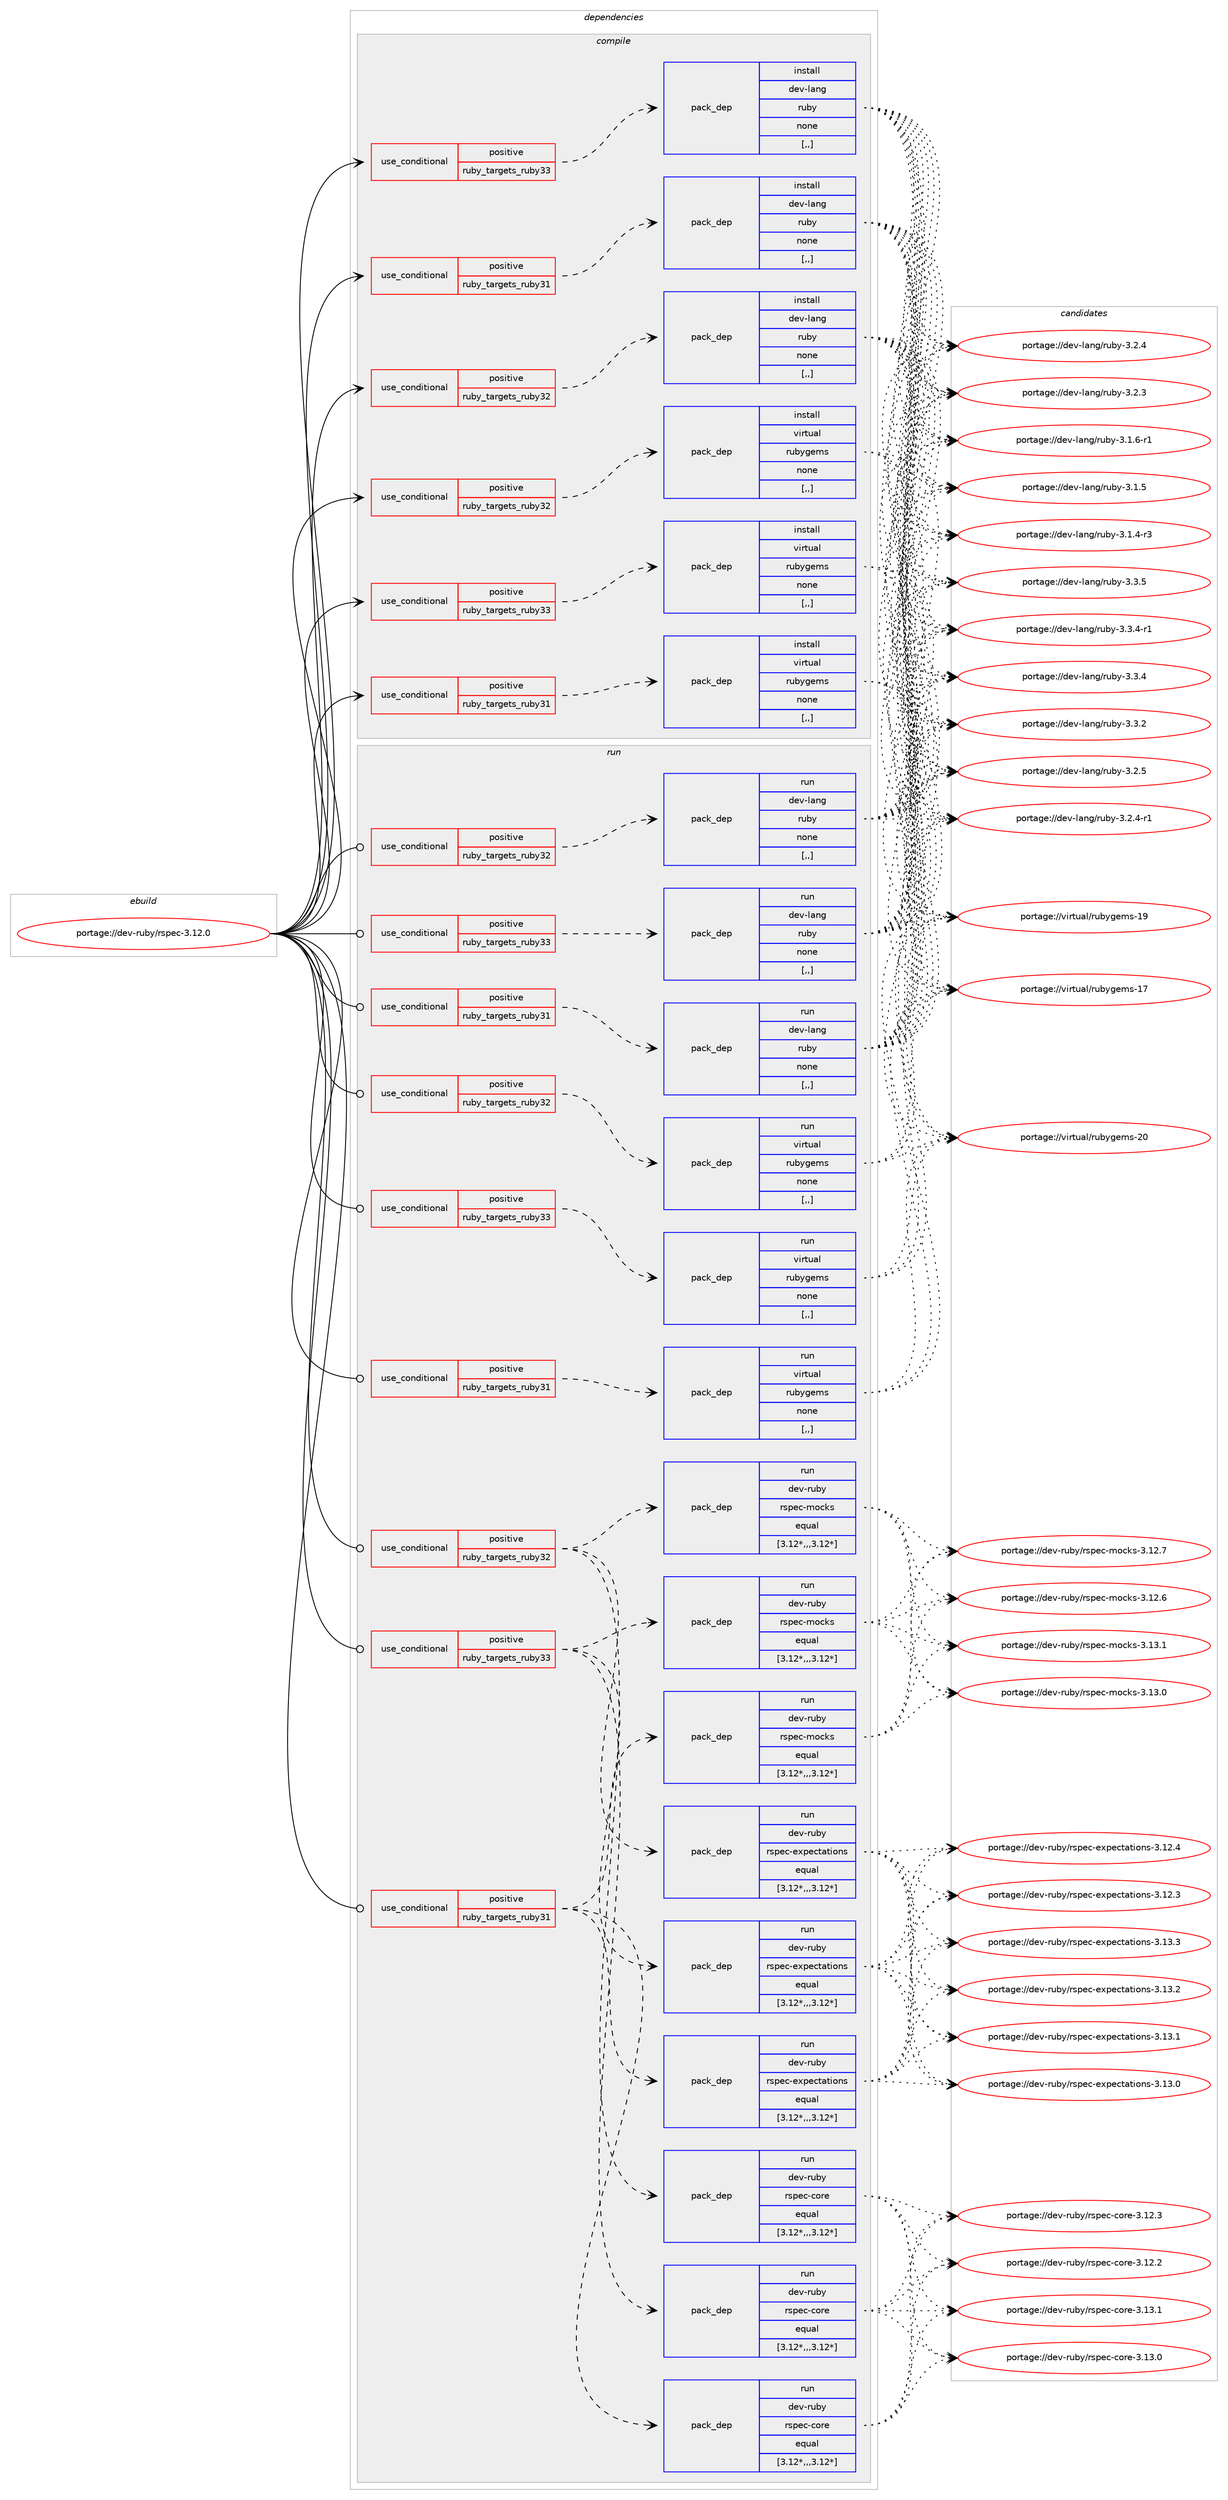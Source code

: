 digraph prolog {

# *************
# Graph options
# *************

newrank=true;
concentrate=true;
compound=true;
graph [rankdir=LR,fontname=Helvetica,fontsize=10,ranksep=1.5];#, ranksep=2.5, nodesep=0.2];
edge  [arrowhead=vee];
node  [fontname=Helvetica,fontsize=10];

# **********
# The ebuild
# **********

subgraph cluster_leftcol {
color=gray;
label=<<i>ebuild</i>>;
id [label="portage://dev-ruby/rspec-3.12.0", color=red, width=4, href="../dev-ruby/rspec-3.12.0.svg"];
}

# ****************
# The dependencies
# ****************

subgraph cluster_midcol {
color=gray;
label=<<i>dependencies</i>>;
subgraph cluster_compile {
fillcolor="#eeeeee";
style=filled;
label=<<i>compile</i>>;
subgraph cond185970 {
dependency695730 [label=<<TABLE BORDER="0" CELLBORDER="1" CELLSPACING="0" CELLPADDING="4"><TR><TD ROWSPAN="3" CELLPADDING="10">use_conditional</TD></TR><TR><TD>positive</TD></TR><TR><TD>ruby_targets_ruby31</TD></TR></TABLE>>, shape=none, color=red];
subgraph pack504803 {
dependency695731 [label=<<TABLE BORDER="0" CELLBORDER="1" CELLSPACING="0" CELLPADDING="4" WIDTH="220"><TR><TD ROWSPAN="6" CELLPADDING="30">pack_dep</TD></TR><TR><TD WIDTH="110">install</TD></TR><TR><TD>dev-lang</TD></TR><TR><TD>ruby</TD></TR><TR><TD>none</TD></TR><TR><TD>[,,]</TD></TR></TABLE>>, shape=none, color=blue];
}
dependency695730:e -> dependency695731:w [weight=20,style="dashed",arrowhead="vee"];
}
id:e -> dependency695730:w [weight=20,style="solid",arrowhead="vee"];
subgraph cond185971 {
dependency695732 [label=<<TABLE BORDER="0" CELLBORDER="1" CELLSPACING="0" CELLPADDING="4"><TR><TD ROWSPAN="3" CELLPADDING="10">use_conditional</TD></TR><TR><TD>positive</TD></TR><TR><TD>ruby_targets_ruby31</TD></TR></TABLE>>, shape=none, color=red];
subgraph pack504804 {
dependency695733 [label=<<TABLE BORDER="0" CELLBORDER="1" CELLSPACING="0" CELLPADDING="4" WIDTH="220"><TR><TD ROWSPAN="6" CELLPADDING="30">pack_dep</TD></TR><TR><TD WIDTH="110">install</TD></TR><TR><TD>virtual</TD></TR><TR><TD>rubygems</TD></TR><TR><TD>none</TD></TR><TR><TD>[,,]</TD></TR></TABLE>>, shape=none, color=blue];
}
dependency695732:e -> dependency695733:w [weight=20,style="dashed",arrowhead="vee"];
}
id:e -> dependency695732:w [weight=20,style="solid",arrowhead="vee"];
subgraph cond185972 {
dependency695734 [label=<<TABLE BORDER="0" CELLBORDER="1" CELLSPACING="0" CELLPADDING="4"><TR><TD ROWSPAN="3" CELLPADDING="10">use_conditional</TD></TR><TR><TD>positive</TD></TR><TR><TD>ruby_targets_ruby32</TD></TR></TABLE>>, shape=none, color=red];
subgraph pack504805 {
dependency695735 [label=<<TABLE BORDER="0" CELLBORDER="1" CELLSPACING="0" CELLPADDING="4" WIDTH="220"><TR><TD ROWSPAN="6" CELLPADDING="30">pack_dep</TD></TR><TR><TD WIDTH="110">install</TD></TR><TR><TD>dev-lang</TD></TR><TR><TD>ruby</TD></TR><TR><TD>none</TD></TR><TR><TD>[,,]</TD></TR></TABLE>>, shape=none, color=blue];
}
dependency695734:e -> dependency695735:w [weight=20,style="dashed",arrowhead="vee"];
}
id:e -> dependency695734:w [weight=20,style="solid",arrowhead="vee"];
subgraph cond185973 {
dependency695736 [label=<<TABLE BORDER="0" CELLBORDER="1" CELLSPACING="0" CELLPADDING="4"><TR><TD ROWSPAN="3" CELLPADDING="10">use_conditional</TD></TR><TR><TD>positive</TD></TR><TR><TD>ruby_targets_ruby32</TD></TR></TABLE>>, shape=none, color=red];
subgraph pack504806 {
dependency695737 [label=<<TABLE BORDER="0" CELLBORDER="1" CELLSPACING="0" CELLPADDING="4" WIDTH="220"><TR><TD ROWSPAN="6" CELLPADDING="30">pack_dep</TD></TR><TR><TD WIDTH="110">install</TD></TR><TR><TD>virtual</TD></TR><TR><TD>rubygems</TD></TR><TR><TD>none</TD></TR><TR><TD>[,,]</TD></TR></TABLE>>, shape=none, color=blue];
}
dependency695736:e -> dependency695737:w [weight=20,style="dashed",arrowhead="vee"];
}
id:e -> dependency695736:w [weight=20,style="solid",arrowhead="vee"];
subgraph cond185974 {
dependency695738 [label=<<TABLE BORDER="0" CELLBORDER="1" CELLSPACING="0" CELLPADDING="4"><TR><TD ROWSPAN="3" CELLPADDING="10">use_conditional</TD></TR><TR><TD>positive</TD></TR><TR><TD>ruby_targets_ruby33</TD></TR></TABLE>>, shape=none, color=red];
subgraph pack504807 {
dependency695739 [label=<<TABLE BORDER="0" CELLBORDER="1" CELLSPACING="0" CELLPADDING="4" WIDTH="220"><TR><TD ROWSPAN="6" CELLPADDING="30">pack_dep</TD></TR><TR><TD WIDTH="110">install</TD></TR><TR><TD>dev-lang</TD></TR><TR><TD>ruby</TD></TR><TR><TD>none</TD></TR><TR><TD>[,,]</TD></TR></TABLE>>, shape=none, color=blue];
}
dependency695738:e -> dependency695739:w [weight=20,style="dashed",arrowhead="vee"];
}
id:e -> dependency695738:w [weight=20,style="solid",arrowhead="vee"];
subgraph cond185975 {
dependency695740 [label=<<TABLE BORDER="0" CELLBORDER="1" CELLSPACING="0" CELLPADDING="4"><TR><TD ROWSPAN="3" CELLPADDING="10">use_conditional</TD></TR><TR><TD>positive</TD></TR><TR><TD>ruby_targets_ruby33</TD></TR></TABLE>>, shape=none, color=red];
subgraph pack504808 {
dependency695741 [label=<<TABLE BORDER="0" CELLBORDER="1" CELLSPACING="0" CELLPADDING="4" WIDTH="220"><TR><TD ROWSPAN="6" CELLPADDING="30">pack_dep</TD></TR><TR><TD WIDTH="110">install</TD></TR><TR><TD>virtual</TD></TR><TR><TD>rubygems</TD></TR><TR><TD>none</TD></TR><TR><TD>[,,]</TD></TR></TABLE>>, shape=none, color=blue];
}
dependency695740:e -> dependency695741:w [weight=20,style="dashed",arrowhead="vee"];
}
id:e -> dependency695740:w [weight=20,style="solid",arrowhead="vee"];
}
subgraph cluster_compileandrun {
fillcolor="#eeeeee";
style=filled;
label=<<i>compile and run</i>>;
}
subgraph cluster_run {
fillcolor="#eeeeee";
style=filled;
label=<<i>run</i>>;
subgraph cond185976 {
dependency695742 [label=<<TABLE BORDER="0" CELLBORDER="1" CELLSPACING="0" CELLPADDING="4"><TR><TD ROWSPAN="3" CELLPADDING="10">use_conditional</TD></TR><TR><TD>positive</TD></TR><TR><TD>ruby_targets_ruby31</TD></TR></TABLE>>, shape=none, color=red];
subgraph pack504809 {
dependency695743 [label=<<TABLE BORDER="0" CELLBORDER="1" CELLSPACING="0" CELLPADDING="4" WIDTH="220"><TR><TD ROWSPAN="6" CELLPADDING="30">pack_dep</TD></TR><TR><TD WIDTH="110">run</TD></TR><TR><TD>dev-lang</TD></TR><TR><TD>ruby</TD></TR><TR><TD>none</TD></TR><TR><TD>[,,]</TD></TR></TABLE>>, shape=none, color=blue];
}
dependency695742:e -> dependency695743:w [weight=20,style="dashed",arrowhead="vee"];
}
id:e -> dependency695742:w [weight=20,style="solid",arrowhead="odot"];
subgraph cond185977 {
dependency695744 [label=<<TABLE BORDER="0" CELLBORDER="1" CELLSPACING="0" CELLPADDING="4"><TR><TD ROWSPAN="3" CELLPADDING="10">use_conditional</TD></TR><TR><TD>positive</TD></TR><TR><TD>ruby_targets_ruby31</TD></TR></TABLE>>, shape=none, color=red];
subgraph pack504810 {
dependency695745 [label=<<TABLE BORDER="0" CELLBORDER="1" CELLSPACING="0" CELLPADDING="4" WIDTH="220"><TR><TD ROWSPAN="6" CELLPADDING="30">pack_dep</TD></TR><TR><TD WIDTH="110">run</TD></TR><TR><TD>dev-ruby</TD></TR><TR><TD>rspec-core</TD></TR><TR><TD>equal</TD></TR><TR><TD>[3.12*,,,3.12*]</TD></TR></TABLE>>, shape=none, color=blue];
}
dependency695744:e -> dependency695745:w [weight=20,style="dashed",arrowhead="vee"];
subgraph pack504811 {
dependency695746 [label=<<TABLE BORDER="0" CELLBORDER="1" CELLSPACING="0" CELLPADDING="4" WIDTH="220"><TR><TD ROWSPAN="6" CELLPADDING="30">pack_dep</TD></TR><TR><TD WIDTH="110">run</TD></TR><TR><TD>dev-ruby</TD></TR><TR><TD>rspec-expectations</TD></TR><TR><TD>equal</TD></TR><TR><TD>[3.12*,,,3.12*]</TD></TR></TABLE>>, shape=none, color=blue];
}
dependency695744:e -> dependency695746:w [weight=20,style="dashed",arrowhead="vee"];
subgraph pack504812 {
dependency695747 [label=<<TABLE BORDER="0" CELLBORDER="1" CELLSPACING="0" CELLPADDING="4" WIDTH="220"><TR><TD ROWSPAN="6" CELLPADDING="30">pack_dep</TD></TR><TR><TD WIDTH="110">run</TD></TR><TR><TD>dev-ruby</TD></TR><TR><TD>rspec-mocks</TD></TR><TR><TD>equal</TD></TR><TR><TD>[3.12*,,,3.12*]</TD></TR></TABLE>>, shape=none, color=blue];
}
dependency695744:e -> dependency695747:w [weight=20,style="dashed",arrowhead="vee"];
}
id:e -> dependency695744:w [weight=20,style="solid",arrowhead="odot"];
subgraph cond185978 {
dependency695748 [label=<<TABLE BORDER="0" CELLBORDER="1" CELLSPACING="0" CELLPADDING="4"><TR><TD ROWSPAN="3" CELLPADDING="10">use_conditional</TD></TR><TR><TD>positive</TD></TR><TR><TD>ruby_targets_ruby31</TD></TR></TABLE>>, shape=none, color=red];
subgraph pack504813 {
dependency695749 [label=<<TABLE BORDER="0" CELLBORDER="1" CELLSPACING="0" CELLPADDING="4" WIDTH="220"><TR><TD ROWSPAN="6" CELLPADDING="30">pack_dep</TD></TR><TR><TD WIDTH="110">run</TD></TR><TR><TD>virtual</TD></TR><TR><TD>rubygems</TD></TR><TR><TD>none</TD></TR><TR><TD>[,,]</TD></TR></TABLE>>, shape=none, color=blue];
}
dependency695748:e -> dependency695749:w [weight=20,style="dashed",arrowhead="vee"];
}
id:e -> dependency695748:w [weight=20,style="solid",arrowhead="odot"];
subgraph cond185979 {
dependency695750 [label=<<TABLE BORDER="0" CELLBORDER="1" CELLSPACING="0" CELLPADDING="4"><TR><TD ROWSPAN="3" CELLPADDING="10">use_conditional</TD></TR><TR><TD>positive</TD></TR><TR><TD>ruby_targets_ruby32</TD></TR></TABLE>>, shape=none, color=red];
subgraph pack504814 {
dependency695751 [label=<<TABLE BORDER="0" CELLBORDER="1" CELLSPACING="0" CELLPADDING="4" WIDTH="220"><TR><TD ROWSPAN="6" CELLPADDING="30">pack_dep</TD></TR><TR><TD WIDTH="110">run</TD></TR><TR><TD>dev-lang</TD></TR><TR><TD>ruby</TD></TR><TR><TD>none</TD></TR><TR><TD>[,,]</TD></TR></TABLE>>, shape=none, color=blue];
}
dependency695750:e -> dependency695751:w [weight=20,style="dashed",arrowhead="vee"];
}
id:e -> dependency695750:w [weight=20,style="solid",arrowhead="odot"];
subgraph cond185980 {
dependency695752 [label=<<TABLE BORDER="0" CELLBORDER="1" CELLSPACING="0" CELLPADDING="4"><TR><TD ROWSPAN="3" CELLPADDING="10">use_conditional</TD></TR><TR><TD>positive</TD></TR><TR><TD>ruby_targets_ruby32</TD></TR></TABLE>>, shape=none, color=red];
subgraph pack504815 {
dependency695753 [label=<<TABLE BORDER="0" CELLBORDER="1" CELLSPACING="0" CELLPADDING="4" WIDTH="220"><TR><TD ROWSPAN="6" CELLPADDING="30">pack_dep</TD></TR><TR><TD WIDTH="110">run</TD></TR><TR><TD>dev-ruby</TD></TR><TR><TD>rspec-core</TD></TR><TR><TD>equal</TD></TR><TR><TD>[3.12*,,,3.12*]</TD></TR></TABLE>>, shape=none, color=blue];
}
dependency695752:e -> dependency695753:w [weight=20,style="dashed",arrowhead="vee"];
subgraph pack504816 {
dependency695754 [label=<<TABLE BORDER="0" CELLBORDER="1" CELLSPACING="0" CELLPADDING="4" WIDTH="220"><TR><TD ROWSPAN="6" CELLPADDING="30">pack_dep</TD></TR><TR><TD WIDTH="110">run</TD></TR><TR><TD>dev-ruby</TD></TR><TR><TD>rspec-expectations</TD></TR><TR><TD>equal</TD></TR><TR><TD>[3.12*,,,3.12*]</TD></TR></TABLE>>, shape=none, color=blue];
}
dependency695752:e -> dependency695754:w [weight=20,style="dashed",arrowhead="vee"];
subgraph pack504817 {
dependency695755 [label=<<TABLE BORDER="0" CELLBORDER="1" CELLSPACING="0" CELLPADDING="4" WIDTH="220"><TR><TD ROWSPAN="6" CELLPADDING="30">pack_dep</TD></TR><TR><TD WIDTH="110">run</TD></TR><TR><TD>dev-ruby</TD></TR><TR><TD>rspec-mocks</TD></TR><TR><TD>equal</TD></TR><TR><TD>[3.12*,,,3.12*]</TD></TR></TABLE>>, shape=none, color=blue];
}
dependency695752:e -> dependency695755:w [weight=20,style="dashed",arrowhead="vee"];
}
id:e -> dependency695752:w [weight=20,style="solid",arrowhead="odot"];
subgraph cond185981 {
dependency695756 [label=<<TABLE BORDER="0" CELLBORDER="1" CELLSPACING="0" CELLPADDING="4"><TR><TD ROWSPAN="3" CELLPADDING="10">use_conditional</TD></TR><TR><TD>positive</TD></TR><TR><TD>ruby_targets_ruby32</TD></TR></TABLE>>, shape=none, color=red];
subgraph pack504818 {
dependency695757 [label=<<TABLE BORDER="0" CELLBORDER="1" CELLSPACING="0" CELLPADDING="4" WIDTH="220"><TR><TD ROWSPAN="6" CELLPADDING="30">pack_dep</TD></TR><TR><TD WIDTH="110">run</TD></TR><TR><TD>virtual</TD></TR><TR><TD>rubygems</TD></TR><TR><TD>none</TD></TR><TR><TD>[,,]</TD></TR></TABLE>>, shape=none, color=blue];
}
dependency695756:e -> dependency695757:w [weight=20,style="dashed",arrowhead="vee"];
}
id:e -> dependency695756:w [weight=20,style="solid",arrowhead="odot"];
subgraph cond185982 {
dependency695758 [label=<<TABLE BORDER="0" CELLBORDER="1" CELLSPACING="0" CELLPADDING="4"><TR><TD ROWSPAN="3" CELLPADDING="10">use_conditional</TD></TR><TR><TD>positive</TD></TR><TR><TD>ruby_targets_ruby33</TD></TR></TABLE>>, shape=none, color=red];
subgraph pack504819 {
dependency695759 [label=<<TABLE BORDER="0" CELLBORDER="1" CELLSPACING="0" CELLPADDING="4" WIDTH="220"><TR><TD ROWSPAN="6" CELLPADDING="30">pack_dep</TD></TR><TR><TD WIDTH="110">run</TD></TR><TR><TD>dev-lang</TD></TR><TR><TD>ruby</TD></TR><TR><TD>none</TD></TR><TR><TD>[,,]</TD></TR></TABLE>>, shape=none, color=blue];
}
dependency695758:e -> dependency695759:w [weight=20,style="dashed",arrowhead="vee"];
}
id:e -> dependency695758:w [weight=20,style="solid",arrowhead="odot"];
subgraph cond185983 {
dependency695760 [label=<<TABLE BORDER="0" CELLBORDER="1" CELLSPACING="0" CELLPADDING="4"><TR><TD ROWSPAN="3" CELLPADDING="10">use_conditional</TD></TR><TR><TD>positive</TD></TR><TR><TD>ruby_targets_ruby33</TD></TR></TABLE>>, shape=none, color=red];
subgraph pack504820 {
dependency695761 [label=<<TABLE BORDER="0" CELLBORDER="1" CELLSPACING="0" CELLPADDING="4" WIDTH="220"><TR><TD ROWSPAN="6" CELLPADDING="30">pack_dep</TD></TR><TR><TD WIDTH="110">run</TD></TR><TR><TD>dev-ruby</TD></TR><TR><TD>rspec-core</TD></TR><TR><TD>equal</TD></TR><TR><TD>[3.12*,,,3.12*]</TD></TR></TABLE>>, shape=none, color=blue];
}
dependency695760:e -> dependency695761:w [weight=20,style="dashed",arrowhead="vee"];
subgraph pack504821 {
dependency695762 [label=<<TABLE BORDER="0" CELLBORDER="1" CELLSPACING="0" CELLPADDING="4" WIDTH="220"><TR><TD ROWSPAN="6" CELLPADDING="30">pack_dep</TD></TR><TR><TD WIDTH="110">run</TD></TR><TR><TD>dev-ruby</TD></TR><TR><TD>rspec-expectations</TD></TR><TR><TD>equal</TD></TR><TR><TD>[3.12*,,,3.12*]</TD></TR></TABLE>>, shape=none, color=blue];
}
dependency695760:e -> dependency695762:w [weight=20,style="dashed",arrowhead="vee"];
subgraph pack504822 {
dependency695763 [label=<<TABLE BORDER="0" CELLBORDER="1" CELLSPACING="0" CELLPADDING="4" WIDTH="220"><TR><TD ROWSPAN="6" CELLPADDING="30">pack_dep</TD></TR><TR><TD WIDTH="110">run</TD></TR><TR><TD>dev-ruby</TD></TR><TR><TD>rspec-mocks</TD></TR><TR><TD>equal</TD></TR><TR><TD>[3.12*,,,3.12*]</TD></TR></TABLE>>, shape=none, color=blue];
}
dependency695760:e -> dependency695763:w [weight=20,style="dashed",arrowhead="vee"];
}
id:e -> dependency695760:w [weight=20,style="solid",arrowhead="odot"];
subgraph cond185984 {
dependency695764 [label=<<TABLE BORDER="0" CELLBORDER="1" CELLSPACING="0" CELLPADDING="4"><TR><TD ROWSPAN="3" CELLPADDING="10">use_conditional</TD></TR><TR><TD>positive</TD></TR><TR><TD>ruby_targets_ruby33</TD></TR></TABLE>>, shape=none, color=red];
subgraph pack504823 {
dependency695765 [label=<<TABLE BORDER="0" CELLBORDER="1" CELLSPACING="0" CELLPADDING="4" WIDTH="220"><TR><TD ROWSPAN="6" CELLPADDING="30">pack_dep</TD></TR><TR><TD WIDTH="110">run</TD></TR><TR><TD>virtual</TD></TR><TR><TD>rubygems</TD></TR><TR><TD>none</TD></TR><TR><TD>[,,]</TD></TR></TABLE>>, shape=none, color=blue];
}
dependency695764:e -> dependency695765:w [weight=20,style="dashed",arrowhead="vee"];
}
id:e -> dependency695764:w [weight=20,style="solid",arrowhead="odot"];
}
}

# **************
# The candidates
# **************

subgraph cluster_choices {
rank=same;
color=gray;
label=<<i>candidates</i>>;

subgraph choice504803 {
color=black;
nodesep=1;
choice10010111845108971101034711411798121455146514653 [label="portage://dev-lang/ruby-3.3.5", color=red, width=4,href="../dev-lang/ruby-3.3.5.svg"];
choice100101118451089711010347114117981214551465146524511449 [label="portage://dev-lang/ruby-3.3.4-r1", color=red, width=4,href="../dev-lang/ruby-3.3.4-r1.svg"];
choice10010111845108971101034711411798121455146514652 [label="portage://dev-lang/ruby-3.3.4", color=red, width=4,href="../dev-lang/ruby-3.3.4.svg"];
choice10010111845108971101034711411798121455146514650 [label="portage://dev-lang/ruby-3.3.2", color=red, width=4,href="../dev-lang/ruby-3.3.2.svg"];
choice10010111845108971101034711411798121455146504653 [label="portage://dev-lang/ruby-3.2.5", color=red, width=4,href="../dev-lang/ruby-3.2.5.svg"];
choice100101118451089711010347114117981214551465046524511449 [label="portage://dev-lang/ruby-3.2.4-r1", color=red, width=4,href="../dev-lang/ruby-3.2.4-r1.svg"];
choice10010111845108971101034711411798121455146504652 [label="portage://dev-lang/ruby-3.2.4", color=red, width=4,href="../dev-lang/ruby-3.2.4.svg"];
choice10010111845108971101034711411798121455146504651 [label="portage://dev-lang/ruby-3.2.3", color=red, width=4,href="../dev-lang/ruby-3.2.3.svg"];
choice100101118451089711010347114117981214551464946544511449 [label="portage://dev-lang/ruby-3.1.6-r1", color=red, width=4,href="../dev-lang/ruby-3.1.6-r1.svg"];
choice10010111845108971101034711411798121455146494653 [label="portage://dev-lang/ruby-3.1.5", color=red, width=4,href="../dev-lang/ruby-3.1.5.svg"];
choice100101118451089711010347114117981214551464946524511451 [label="portage://dev-lang/ruby-3.1.4-r3", color=red, width=4,href="../dev-lang/ruby-3.1.4-r3.svg"];
dependency695731:e -> choice10010111845108971101034711411798121455146514653:w [style=dotted,weight="100"];
dependency695731:e -> choice100101118451089711010347114117981214551465146524511449:w [style=dotted,weight="100"];
dependency695731:e -> choice10010111845108971101034711411798121455146514652:w [style=dotted,weight="100"];
dependency695731:e -> choice10010111845108971101034711411798121455146514650:w [style=dotted,weight="100"];
dependency695731:e -> choice10010111845108971101034711411798121455146504653:w [style=dotted,weight="100"];
dependency695731:e -> choice100101118451089711010347114117981214551465046524511449:w [style=dotted,weight="100"];
dependency695731:e -> choice10010111845108971101034711411798121455146504652:w [style=dotted,weight="100"];
dependency695731:e -> choice10010111845108971101034711411798121455146504651:w [style=dotted,weight="100"];
dependency695731:e -> choice100101118451089711010347114117981214551464946544511449:w [style=dotted,weight="100"];
dependency695731:e -> choice10010111845108971101034711411798121455146494653:w [style=dotted,weight="100"];
dependency695731:e -> choice100101118451089711010347114117981214551464946524511451:w [style=dotted,weight="100"];
}
subgraph choice504804 {
color=black;
nodesep=1;
choice118105114116117971084711411798121103101109115455048 [label="portage://virtual/rubygems-20", color=red, width=4,href="../virtual/rubygems-20.svg"];
choice118105114116117971084711411798121103101109115454957 [label="portage://virtual/rubygems-19", color=red, width=4,href="../virtual/rubygems-19.svg"];
choice118105114116117971084711411798121103101109115454955 [label="portage://virtual/rubygems-17", color=red, width=4,href="../virtual/rubygems-17.svg"];
dependency695733:e -> choice118105114116117971084711411798121103101109115455048:w [style=dotted,weight="100"];
dependency695733:e -> choice118105114116117971084711411798121103101109115454957:w [style=dotted,weight="100"];
dependency695733:e -> choice118105114116117971084711411798121103101109115454955:w [style=dotted,weight="100"];
}
subgraph choice504805 {
color=black;
nodesep=1;
choice10010111845108971101034711411798121455146514653 [label="portage://dev-lang/ruby-3.3.5", color=red, width=4,href="../dev-lang/ruby-3.3.5.svg"];
choice100101118451089711010347114117981214551465146524511449 [label="portage://dev-lang/ruby-3.3.4-r1", color=red, width=4,href="../dev-lang/ruby-3.3.4-r1.svg"];
choice10010111845108971101034711411798121455146514652 [label="portage://dev-lang/ruby-3.3.4", color=red, width=4,href="../dev-lang/ruby-3.3.4.svg"];
choice10010111845108971101034711411798121455146514650 [label="portage://dev-lang/ruby-3.3.2", color=red, width=4,href="../dev-lang/ruby-3.3.2.svg"];
choice10010111845108971101034711411798121455146504653 [label="portage://dev-lang/ruby-3.2.5", color=red, width=4,href="../dev-lang/ruby-3.2.5.svg"];
choice100101118451089711010347114117981214551465046524511449 [label="portage://dev-lang/ruby-3.2.4-r1", color=red, width=4,href="../dev-lang/ruby-3.2.4-r1.svg"];
choice10010111845108971101034711411798121455146504652 [label="portage://dev-lang/ruby-3.2.4", color=red, width=4,href="../dev-lang/ruby-3.2.4.svg"];
choice10010111845108971101034711411798121455146504651 [label="portage://dev-lang/ruby-3.2.3", color=red, width=4,href="../dev-lang/ruby-3.2.3.svg"];
choice100101118451089711010347114117981214551464946544511449 [label="portage://dev-lang/ruby-3.1.6-r1", color=red, width=4,href="../dev-lang/ruby-3.1.6-r1.svg"];
choice10010111845108971101034711411798121455146494653 [label="portage://dev-lang/ruby-3.1.5", color=red, width=4,href="../dev-lang/ruby-3.1.5.svg"];
choice100101118451089711010347114117981214551464946524511451 [label="portage://dev-lang/ruby-3.1.4-r3", color=red, width=4,href="../dev-lang/ruby-3.1.4-r3.svg"];
dependency695735:e -> choice10010111845108971101034711411798121455146514653:w [style=dotted,weight="100"];
dependency695735:e -> choice100101118451089711010347114117981214551465146524511449:w [style=dotted,weight="100"];
dependency695735:e -> choice10010111845108971101034711411798121455146514652:w [style=dotted,weight="100"];
dependency695735:e -> choice10010111845108971101034711411798121455146514650:w [style=dotted,weight="100"];
dependency695735:e -> choice10010111845108971101034711411798121455146504653:w [style=dotted,weight="100"];
dependency695735:e -> choice100101118451089711010347114117981214551465046524511449:w [style=dotted,weight="100"];
dependency695735:e -> choice10010111845108971101034711411798121455146504652:w [style=dotted,weight="100"];
dependency695735:e -> choice10010111845108971101034711411798121455146504651:w [style=dotted,weight="100"];
dependency695735:e -> choice100101118451089711010347114117981214551464946544511449:w [style=dotted,weight="100"];
dependency695735:e -> choice10010111845108971101034711411798121455146494653:w [style=dotted,weight="100"];
dependency695735:e -> choice100101118451089711010347114117981214551464946524511451:w [style=dotted,weight="100"];
}
subgraph choice504806 {
color=black;
nodesep=1;
choice118105114116117971084711411798121103101109115455048 [label="portage://virtual/rubygems-20", color=red, width=4,href="../virtual/rubygems-20.svg"];
choice118105114116117971084711411798121103101109115454957 [label="portage://virtual/rubygems-19", color=red, width=4,href="../virtual/rubygems-19.svg"];
choice118105114116117971084711411798121103101109115454955 [label="portage://virtual/rubygems-17", color=red, width=4,href="../virtual/rubygems-17.svg"];
dependency695737:e -> choice118105114116117971084711411798121103101109115455048:w [style=dotted,weight="100"];
dependency695737:e -> choice118105114116117971084711411798121103101109115454957:w [style=dotted,weight="100"];
dependency695737:e -> choice118105114116117971084711411798121103101109115454955:w [style=dotted,weight="100"];
}
subgraph choice504807 {
color=black;
nodesep=1;
choice10010111845108971101034711411798121455146514653 [label="portage://dev-lang/ruby-3.3.5", color=red, width=4,href="../dev-lang/ruby-3.3.5.svg"];
choice100101118451089711010347114117981214551465146524511449 [label="portage://dev-lang/ruby-3.3.4-r1", color=red, width=4,href="../dev-lang/ruby-3.3.4-r1.svg"];
choice10010111845108971101034711411798121455146514652 [label="portage://dev-lang/ruby-3.3.4", color=red, width=4,href="../dev-lang/ruby-3.3.4.svg"];
choice10010111845108971101034711411798121455146514650 [label="portage://dev-lang/ruby-3.3.2", color=red, width=4,href="../dev-lang/ruby-3.3.2.svg"];
choice10010111845108971101034711411798121455146504653 [label="portage://dev-lang/ruby-3.2.5", color=red, width=4,href="../dev-lang/ruby-3.2.5.svg"];
choice100101118451089711010347114117981214551465046524511449 [label="portage://dev-lang/ruby-3.2.4-r1", color=red, width=4,href="../dev-lang/ruby-3.2.4-r1.svg"];
choice10010111845108971101034711411798121455146504652 [label="portage://dev-lang/ruby-3.2.4", color=red, width=4,href="../dev-lang/ruby-3.2.4.svg"];
choice10010111845108971101034711411798121455146504651 [label="portage://dev-lang/ruby-3.2.3", color=red, width=4,href="../dev-lang/ruby-3.2.3.svg"];
choice100101118451089711010347114117981214551464946544511449 [label="portage://dev-lang/ruby-3.1.6-r1", color=red, width=4,href="../dev-lang/ruby-3.1.6-r1.svg"];
choice10010111845108971101034711411798121455146494653 [label="portage://dev-lang/ruby-3.1.5", color=red, width=4,href="../dev-lang/ruby-3.1.5.svg"];
choice100101118451089711010347114117981214551464946524511451 [label="portage://dev-lang/ruby-3.1.4-r3", color=red, width=4,href="../dev-lang/ruby-3.1.4-r3.svg"];
dependency695739:e -> choice10010111845108971101034711411798121455146514653:w [style=dotted,weight="100"];
dependency695739:e -> choice100101118451089711010347114117981214551465146524511449:w [style=dotted,weight="100"];
dependency695739:e -> choice10010111845108971101034711411798121455146514652:w [style=dotted,weight="100"];
dependency695739:e -> choice10010111845108971101034711411798121455146514650:w [style=dotted,weight="100"];
dependency695739:e -> choice10010111845108971101034711411798121455146504653:w [style=dotted,weight="100"];
dependency695739:e -> choice100101118451089711010347114117981214551465046524511449:w [style=dotted,weight="100"];
dependency695739:e -> choice10010111845108971101034711411798121455146504652:w [style=dotted,weight="100"];
dependency695739:e -> choice10010111845108971101034711411798121455146504651:w [style=dotted,weight="100"];
dependency695739:e -> choice100101118451089711010347114117981214551464946544511449:w [style=dotted,weight="100"];
dependency695739:e -> choice10010111845108971101034711411798121455146494653:w [style=dotted,weight="100"];
dependency695739:e -> choice100101118451089711010347114117981214551464946524511451:w [style=dotted,weight="100"];
}
subgraph choice504808 {
color=black;
nodesep=1;
choice118105114116117971084711411798121103101109115455048 [label="portage://virtual/rubygems-20", color=red, width=4,href="../virtual/rubygems-20.svg"];
choice118105114116117971084711411798121103101109115454957 [label="portage://virtual/rubygems-19", color=red, width=4,href="../virtual/rubygems-19.svg"];
choice118105114116117971084711411798121103101109115454955 [label="portage://virtual/rubygems-17", color=red, width=4,href="../virtual/rubygems-17.svg"];
dependency695741:e -> choice118105114116117971084711411798121103101109115455048:w [style=dotted,weight="100"];
dependency695741:e -> choice118105114116117971084711411798121103101109115454957:w [style=dotted,weight="100"];
dependency695741:e -> choice118105114116117971084711411798121103101109115454955:w [style=dotted,weight="100"];
}
subgraph choice504809 {
color=black;
nodesep=1;
choice10010111845108971101034711411798121455146514653 [label="portage://dev-lang/ruby-3.3.5", color=red, width=4,href="../dev-lang/ruby-3.3.5.svg"];
choice100101118451089711010347114117981214551465146524511449 [label="portage://dev-lang/ruby-3.3.4-r1", color=red, width=4,href="../dev-lang/ruby-3.3.4-r1.svg"];
choice10010111845108971101034711411798121455146514652 [label="portage://dev-lang/ruby-3.3.4", color=red, width=4,href="../dev-lang/ruby-3.3.4.svg"];
choice10010111845108971101034711411798121455146514650 [label="portage://dev-lang/ruby-3.3.2", color=red, width=4,href="../dev-lang/ruby-3.3.2.svg"];
choice10010111845108971101034711411798121455146504653 [label="portage://dev-lang/ruby-3.2.5", color=red, width=4,href="../dev-lang/ruby-3.2.5.svg"];
choice100101118451089711010347114117981214551465046524511449 [label="portage://dev-lang/ruby-3.2.4-r1", color=red, width=4,href="../dev-lang/ruby-3.2.4-r1.svg"];
choice10010111845108971101034711411798121455146504652 [label="portage://dev-lang/ruby-3.2.4", color=red, width=4,href="../dev-lang/ruby-3.2.4.svg"];
choice10010111845108971101034711411798121455146504651 [label="portage://dev-lang/ruby-3.2.3", color=red, width=4,href="../dev-lang/ruby-3.2.3.svg"];
choice100101118451089711010347114117981214551464946544511449 [label="portage://dev-lang/ruby-3.1.6-r1", color=red, width=4,href="../dev-lang/ruby-3.1.6-r1.svg"];
choice10010111845108971101034711411798121455146494653 [label="portage://dev-lang/ruby-3.1.5", color=red, width=4,href="../dev-lang/ruby-3.1.5.svg"];
choice100101118451089711010347114117981214551464946524511451 [label="portage://dev-lang/ruby-3.1.4-r3", color=red, width=4,href="../dev-lang/ruby-3.1.4-r3.svg"];
dependency695743:e -> choice10010111845108971101034711411798121455146514653:w [style=dotted,weight="100"];
dependency695743:e -> choice100101118451089711010347114117981214551465146524511449:w [style=dotted,weight="100"];
dependency695743:e -> choice10010111845108971101034711411798121455146514652:w [style=dotted,weight="100"];
dependency695743:e -> choice10010111845108971101034711411798121455146514650:w [style=dotted,weight="100"];
dependency695743:e -> choice10010111845108971101034711411798121455146504653:w [style=dotted,weight="100"];
dependency695743:e -> choice100101118451089711010347114117981214551465046524511449:w [style=dotted,weight="100"];
dependency695743:e -> choice10010111845108971101034711411798121455146504652:w [style=dotted,weight="100"];
dependency695743:e -> choice10010111845108971101034711411798121455146504651:w [style=dotted,weight="100"];
dependency695743:e -> choice100101118451089711010347114117981214551464946544511449:w [style=dotted,weight="100"];
dependency695743:e -> choice10010111845108971101034711411798121455146494653:w [style=dotted,weight="100"];
dependency695743:e -> choice100101118451089711010347114117981214551464946524511451:w [style=dotted,weight="100"];
}
subgraph choice504810 {
color=black;
nodesep=1;
choice10010111845114117981214711411511210199459911111410145514649514649 [label="portage://dev-ruby/rspec-core-3.13.1", color=red, width=4,href="../dev-ruby/rspec-core-3.13.1.svg"];
choice10010111845114117981214711411511210199459911111410145514649514648 [label="portage://dev-ruby/rspec-core-3.13.0", color=red, width=4,href="../dev-ruby/rspec-core-3.13.0.svg"];
choice10010111845114117981214711411511210199459911111410145514649504651 [label="portage://dev-ruby/rspec-core-3.12.3", color=red, width=4,href="../dev-ruby/rspec-core-3.12.3.svg"];
choice10010111845114117981214711411511210199459911111410145514649504650 [label="portage://dev-ruby/rspec-core-3.12.2", color=red, width=4,href="../dev-ruby/rspec-core-3.12.2.svg"];
dependency695745:e -> choice10010111845114117981214711411511210199459911111410145514649514649:w [style=dotted,weight="100"];
dependency695745:e -> choice10010111845114117981214711411511210199459911111410145514649514648:w [style=dotted,weight="100"];
dependency695745:e -> choice10010111845114117981214711411511210199459911111410145514649504651:w [style=dotted,weight="100"];
dependency695745:e -> choice10010111845114117981214711411511210199459911111410145514649504650:w [style=dotted,weight="100"];
}
subgraph choice504811 {
color=black;
nodesep=1;
choice1001011184511411798121471141151121019945101120112101991169711610511111011545514649514651 [label="portage://dev-ruby/rspec-expectations-3.13.3", color=red, width=4,href="../dev-ruby/rspec-expectations-3.13.3.svg"];
choice1001011184511411798121471141151121019945101120112101991169711610511111011545514649514650 [label="portage://dev-ruby/rspec-expectations-3.13.2", color=red, width=4,href="../dev-ruby/rspec-expectations-3.13.2.svg"];
choice1001011184511411798121471141151121019945101120112101991169711610511111011545514649514649 [label="portage://dev-ruby/rspec-expectations-3.13.1", color=red, width=4,href="../dev-ruby/rspec-expectations-3.13.1.svg"];
choice1001011184511411798121471141151121019945101120112101991169711610511111011545514649514648 [label="portage://dev-ruby/rspec-expectations-3.13.0", color=red, width=4,href="../dev-ruby/rspec-expectations-3.13.0.svg"];
choice1001011184511411798121471141151121019945101120112101991169711610511111011545514649504652 [label="portage://dev-ruby/rspec-expectations-3.12.4", color=red, width=4,href="../dev-ruby/rspec-expectations-3.12.4.svg"];
choice1001011184511411798121471141151121019945101120112101991169711610511111011545514649504651 [label="portage://dev-ruby/rspec-expectations-3.12.3", color=red, width=4,href="../dev-ruby/rspec-expectations-3.12.3.svg"];
dependency695746:e -> choice1001011184511411798121471141151121019945101120112101991169711610511111011545514649514651:w [style=dotted,weight="100"];
dependency695746:e -> choice1001011184511411798121471141151121019945101120112101991169711610511111011545514649514650:w [style=dotted,weight="100"];
dependency695746:e -> choice1001011184511411798121471141151121019945101120112101991169711610511111011545514649514649:w [style=dotted,weight="100"];
dependency695746:e -> choice1001011184511411798121471141151121019945101120112101991169711610511111011545514649514648:w [style=dotted,weight="100"];
dependency695746:e -> choice1001011184511411798121471141151121019945101120112101991169711610511111011545514649504652:w [style=dotted,weight="100"];
dependency695746:e -> choice1001011184511411798121471141151121019945101120112101991169711610511111011545514649504651:w [style=dotted,weight="100"];
}
subgraph choice504812 {
color=black;
nodesep=1;
choice10010111845114117981214711411511210199451091119910711545514649514649 [label="portage://dev-ruby/rspec-mocks-3.13.1", color=red, width=4,href="../dev-ruby/rspec-mocks-3.13.1.svg"];
choice10010111845114117981214711411511210199451091119910711545514649514648 [label="portage://dev-ruby/rspec-mocks-3.13.0", color=red, width=4,href="../dev-ruby/rspec-mocks-3.13.0.svg"];
choice10010111845114117981214711411511210199451091119910711545514649504655 [label="portage://dev-ruby/rspec-mocks-3.12.7", color=red, width=4,href="../dev-ruby/rspec-mocks-3.12.7.svg"];
choice10010111845114117981214711411511210199451091119910711545514649504654 [label="portage://dev-ruby/rspec-mocks-3.12.6", color=red, width=4,href="../dev-ruby/rspec-mocks-3.12.6.svg"];
dependency695747:e -> choice10010111845114117981214711411511210199451091119910711545514649514649:w [style=dotted,weight="100"];
dependency695747:e -> choice10010111845114117981214711411511210199451091119910711545514649514648:w [style=dotted,weight="100"];
dependency695747:e -> choice10010111845114117981214711411511210199451091119910711545514649504655:w [style=dotted,weight="100"];
dependency695747:e -> choice10010111845114117981214711411511210199451091119910711545514649504654:w [style=dotted,weight="100"];
}
subgraph choice504813 {
color=black;
nodesep=1;
choice118105114116117971084711411798121103101109115455048 [label="portage://virtual/rubygems-20", color=red, width=4,href="../virtual/rubygems-20.svg"];
choice118105114116117971084711411798121103101109115454957 [label="portage://virtual/rubygems-19", color=red, width=4,href="../virtual/rubygems-19.svg"];
choice118105114116117971084711411798121103101109115454955 [label="portage://virtual/rubygems-17", color=red, width=4,href="../virtual/rubygems-17.svg"];
dependency695749:e -> choice118105114116117971084711411798121103101109115455048:w [style=dotted,weight="100"];
dependency695749:e -> choice118105114116117971084711411798121103101109115454957:w [style=dotted,weight="100"];
dependency695749:e -> choice118105114116117971084711411798121103101109115454955:w [style=dotted,weight="100"];
}
subgraph choice504814 {
color=black;
nodesep=1;
choice10010111845108971101034711411798121455146514653 [label="portage://dev-lang/ruby-3.3.5", color=red, width=4,href="../dev-lang/ruby-3.3.5.svg"];
choice100101118451089711010347114117981214551465146524511449 [label="portage://dev-lang/ruby-3.3.4-r1", color=red, width=4,href="../dev-lang/ruby-3.3.4-r1.svg"];
choice10010111845108971101034711411798121455146514652 [label="portage://dev-lang/ruby-3.3.4", color=red, width=4,href="../dev-lang/ruby-3.3.4.svg"];
choice10010111845108971101034711411798121455146514650 [label="portage://dev-lang/ruby-3.3.2", color=red, width=4,href="../dev-lang/ruby-3.3.2.svg"];
choice10010111845108971101034711411798121455146504653 [label="portage://dev-lang/ruby-3.2.5", color=red, width=4,href="../dev-lang/ruby-3.2.5.svg"];
choice100101118451089711010347114117981214551465046524511449 [label="portage://dev-lang/ruby-3.2.4-r1", color=red, width=4,href="../dev-lang/ruby-3.2.4-r1.svg"];
choice10010111845108971101034711411798121455146504652 [label="portage://dev-lang/ruby-3.2.4", color=red, width=4,href="../dev-lang/ruby-3.2.4.svg"];
choice10010111845108971101034711411798121455146504651 [label="portage://dev-lang/ruby-3.2.3", color=red, width=4,href="../dev-lang/ruby-3.2.3.svg"];
choice100101118451089711010347114117981214551464946544511449 [label="portage://dev-lang/ruby-3.1.6-r1", color=red, width=4,href="../dev-lang/ruby-3.1.6-r1.svg"];
choice10010111845108971101034711411798121455146494653 [label="portage://dev-lang/ruby-3.1.5", color=red, width=4,href="../dev-lang/ruby-3.1.5.svg"];
choice100101118451089711010347114117981214551464946524511451 [label="portage://dev-lang/ruby-3.1.4-r3", color=red, width=4,href="../dev-lang/ruby-3.1.4-r3.svg"];
dependency695751:e -> choice10010111845108971101034711411798121455146514653:w [style=dotted,weight="100"];
dependency695751:e -> choice100101118451089711010347114117981214551465146524511449:w [style=dotted,weight="100"];
dependency695751:e -> choice10010111845108971101034711411798121455146514652:w [style=dotted,weight="100"];
dependency695751:e -> choice10010111845108971101034711411798121455146514650:w [style=dotted,weight="100"];
dependency695751:e -> choice10010111845108971101034711411798121455146504653:w [style=dotted,weight="100"];
dependency695751:e -> choice100101118451089711010347114117981214551465046524511449:w [style=dotted,weight="100"];
dependency695751:e -> choice10010111845108971101034711411798121455146504652:w [style=dotted,weight="100"];
dependency695751:e -> choice10010111845108971101034711411798121455146504651:w [style=dotted,weight="100"];
dependency695751:e -> choice100101118451089711010347114117981214551464946544511449:w [style=dotted,weight="100"];
dependency695751:e -> choice10010111845108971101034711411798121455146494653:w [style=dotted,weight="100"];
dependency695751:e -> choice100101118451089711010347114117981214551464946524511451:w [style=dotted,weight="100"];
}
subgraph choice504815 {
color=black;
nodesep=1;
choice10010111845114117981214711411511210199459911111410145514649514649 [label="portage://dev-ruby/rspec-core-3.13.1", color=red, width=4,href="../dev-ruby/rspec-core-3.13.1.svg"];
choice10010111845114117981214711411511210199459911111410145514649514648 [label="portage://dev-ruby/rspec-core-3.13.0", color=red, width=4,href="../dev-ruby/rspec-core-3.13.0.svg"];
choice10010111845114117981214711411511210199459911111410145514649504651 [label="portage://dev-ruby/rspec-core-3.12.3", color=red, width=4,href="../dev-ruby/rspec-core-3.12.3.svg"];
choice10010111845114117981214711411511210199459911111410145514649504650 [label="portage://dev-ruby/rspec-core-3.12.2", color=red, width=4,href="../dev-ruby/rspec-core-3.12.2.svg"];
dependency695753:e -> choice10010111845114117981214711411511210199459911111410145514649514649:w [style=dotted,weight="100"];
dependency695753:e -> choice10010111845114117981214711411511210199459911111410145514649514648:w [style=dotted,weight="100"];
dependency695753:e -> choice10010111845114117981214711411511210199459911111410145514649504651:w [style=dotted,weight="100"];
dependency695753:e -> choice10010111845114117981214711411511210199459911111410145514649504650:w [style=dotted,weight="100"];
}
subgraph choice504816 {
color=black;
nodesep=1;
choice1001011184511411798121471141151121019945101120112101991169711610511111011545514649514651 [label="portage://dev-ruby/rspec-expectations-3.13.3", color=red, width=4,href="../dev-ruby/rspec-expectations-3.13.3.svg"];
choice1001011184511411798121471141151121019945101120112101991169711610511111011545514649514650 [label="portage://dev-ruby/rspec-expectations-3.13.2", color=red, width=4,href="../dev-ruby/rspec-expectations-3.13.2.svg"];
choice1001011184511411798121471141151121019945101120112101991169711610511111011545514649514649 [label="portage://dev-ruby/rspec-expectations-3.13.1", color=red, width=4,href="../dev-ruby/rspec-expectations-3.13.1.svg"];
choice1001011184511411798121471141151121019945101120112101991169711610511111011545514649514648 [label="portage://dev-ruby/rspec-expectations-3.13.0", color=red, width=4,href="../dev-ruby/rspec-expectations-3.13.0.svg"];
choice1001011184511411798121471141151121019945101120112101991169711610511111011545514649504652 [label="portage://dev-ruby/rspec-expectations-3.12.4", color=red, width=4,href="../dev-ruby/rspec-expectations-3.12.4.svg"];
choice1001011184511411798121471141151121019945101120112101991169711610511111011545514649504651 [label="portage://dev-ruby/rspec-expectations-3.12.3", color=red, width=4,href="../dev-ruby/rspec-expectations-3.12.3.svg"];
dependency695754:e -> choice1001011184511411798121471141151121019945101120112101991169711610511111011545514649514651:w [style=dotted,weight="100"];
dependency695754:e -> choice1001011184511411798121471141151121019945101120112101991169711610511111011545514649514650:w [style=dotted,weight="100"];
dependency695754:e -> choice1001011184511411798121471141151121019945101120112101991169711610511111011545514649514649:w [style=dotted,weight="100"];
dependency695754:e -> choice1001011184511411798121471141151121019945101120112101991169711610511111011545514649514648:w [style=dotted,weight="100"];
dependency695754:e -> choice1001011184511411798121471141151121019945101120112101991169711610511111011545514649504652:w [style=dotted,weight="100"];
dependency695754:e -> choice1001011184511411798121471141151121019945101120112101991169711610511111011545514649504651:w [style=dotted,weight="100"];
}
subgraph choice504817 {
color=black;
nodesep=1;
choice10010111845114117981214711411511210199451091119910711545514649514649 [label="portage://dev-ruby/rspec-mocks-3.13.1", color=red, width=4,href="../dev-ruby/rspec-mocks-3.13.1.svg"];
choice10010111845114117981214711411511210199451091119910711545514649514648 [label="portage://dev-ruby/rspec-mocks-3.13.0", color=red, width=4,href="../dev-ruby/rspec-mocks-3.13.0.svg"];
choice10010111845114117981214711411511210199451091119910711545514649504655 [label="portage://dev-ruby/rspec-mocks-3.12.7", color=red, width=4,href="../dev-ruby/rspec-mocks-3.12.7.svg"];
choice10010111845114117981214711411511210199451091119910711545514649504654 [label="portage://dev-ruby/rspec-mocks-3.12.6", color=red, width=4,href="../dev-ruby/rspec-mocks-3.12.6.svg"];
dependency695755:e -> choice10010111845114117981214711411511210199451091119910711545514649514649:w [style=dotted,weight="100"];
dependency695755:e -> choice10010111845114117981214711411511210199451091119910711545514649514648:w [style=dotted,weight="100"];
dependency695755:e -> choice10010111845114117981214711411511210199451091119910711545514649504655:w [style=dotted,weight="100"];
dependency695755:e -> choice10010111845114117981214711411511210199451091119910711545514649504654:w [style=dotted,weight="100"];
}
subgraph choice504818 {
color=black;
nodesep=1;
choice118105114116117971084711411798121103101109115455048 [label="portage://virtual/rubygems-20", color=red, width=4,href="../virtual/rubygems-20.svg"];
choice118105114116117971084711411798121103101109115454957 [label="portage://virtual/rubygems-19", color=red, width=4,href="../virtual/rubygems-19.svg"];
choice118105114116117971084711411798121103101109115454955 [label="portage://virtual/rubygems-17", color=red, width=4,href="../virtual/rubygems-17.svg"];
dependency695757:e -> choice118105114116117971084711411798121103101109115455048:w [style=dotted,weight="100"];
dependency695757:e -> choice118105114116117971084711411798121103101109115454957:w [style=dotted,weight="100"];
dependency695757:e -> choice118105114116117971084711411798121103101109115454955:w [style=dotted,weight="100"];
}
subgraph choice504819 {
color=black;
nodesep=1;
choice10010111845108971101034711411798121455146514653 [label="portage://dev-lang/ruby-3.3.5", color=red, width=4,href="../dev-lang/ruby-3.3.5.svg"];
choice100101118451089711010347114117981214551465146524511449 [label="portage://dev-lang/ruby-3.3.4-r1", color=red, width=4,href="../dev-lang/ruby-3.3.4-r1.svg"];
choice10010111845108971101034711411798121455146514652 [label="portage://dev-lang/ruby-3.3.4", color=red, width=4,href="../dev-lang/ruby-3.3.4.svg"];
choice10010111845108971101034711411798121455146514650 [label="portage://dev-lang/ruby-3.3.2", color=red, width=4,href="../dev-lang/ruby-3.3.2.svg"];
choice10010111845108971101034711411798121455146504653 [label="portage://dev-lang/ruby-3.2.5", color=red, width=4,href="../dev-lang/ruby-3.2.5.svg"];
choice100101118451089711010347114117981214551465046524511449 [label="portage://dev-lang/ruby-3.2.4-r1", color=red, width=4,href="../dev-lang/ruby-3.2.4-r1.svg"];
choice10010111845108971101034711411798121455146504652 [label="portage://dev-lang/ruby-3.2.4", color=red, width=4,href="../dev-lang/ruby-3.2.4.svg"];
choice10010111845108971101034711411798121455146504651 [label="portage://dev-lang/ruby-3.2.3", color=red, width=4,href="../dev-lang/ruby-3.2.3.svg"];
choice100101118451089711010347114117981214551464946544511449 [label="portage://dev-lang/ruby-3.1.6-r1", color=red, width=4,href="../dev-lang/ruby-3.1.6-r1.svg"];
choice10010111845108971101034711411798121455146494653 [label="portage://dev-lang/ruby-3.1.5", color=red, width=4,href="../dev-lang/ruby-3.1.5.svg"];
choice100101118451089711010347114117981214551464946524511451 [label="portage://dev-lang/ruby-3.1.4-r3", color=red, width=4,href="../dev-lang/ruby-3.1.4-r3.svg"];
dependency695759:e -> choice10010111845108971101034711411798121455146514653:w [style=dotted,weight="100"];
dependency695759:e -> choice100101118451089711010347114117981214551465146524511449:w [style=dotted,weight="100"];
dependency695759:e -> choice10010111845108971101034711411798121455146514652:w [style=dotted,weight="100"];
dependency695759:e -> choice10010111845108971101034711411798121455146514650:w [style=dotted,weight="100"];
dependency695759:e -> choice10010111845108971101034711411798121455146504653:w [style=dotted,weight="100"];
dependency695759:e -> choice100101118451089711010347114117981214551465046524511449:w [style=dotted,weight="100"];
dependency695759:e -> choice10010111845108971101034711411798121455146504652:w [style=dotted,weight="100"];
dependency695759:e -> choice10010111845108971101034711411798121455146504651:w [style=dotted,weight="100"];
dependency695759:e -> choice100101118451089711010347114117981214551464946544511449:w [style=dotted,weight="100"];
dependency695759:e -> choice10010111845108971101034711411798121455146494653:w [style=dotted,weight="100"];
dependency695759:e -> choice100101118451089711010347114117981214551464946524511451:w [style=dotted,weight="100"];
}
subgraph choice504820 {
color=black;
nodesep=1;
choice10010111845114117981214711411511210199459911111410145514649514649 [label="portage://dev-ruby/rspec-core-3.13.1", color=red, width=4,href="../dev-ruby/rspec-core-3.13.1.svg"];
choice10010111845114117981214711411511210199459911111410145514649514648 [label="portage://dev-ruby/rspec-core-3.13.0", color=red, width=4,href="../dev-ruby/rspec-core-3.13.0.svg"];
choice10010111845114117981214711411511210199459911111410145514649504651 [label="portage://dev-ruby/rspec-core-3.12.3", color=red, width=4,href="../dev-ruby/rspec-core-3.12.3.svg"];
choice10010111845114117981214711411511210199459911111410145514649504650 [label="portage://dev-ruby/rspec-core-3.12.2", color=red, width=4,href="../dev-ruby/rspec-core-3.12.2.svg"];
dependency695761:e -> choice10010111845114117981214711411511210199459911111410145514649514649:w [style=dotted,weight="100"];
dependency695761:e -> choice10010111845114117981214711411511210199459911111410145514649514648:w [style=dotted,weight="100"];
dependency695761:e -> choice10010111845114117981214711411511210199459911111410145514649504651:w [style=dotted,weight="100"];
dependency695761:e -> choice10010111845114117981214711411511210199459911111410145514649504650:w [style=dotted,weight="100"];
}
subgraph choice504821 {
color=black;
nodesep=1;
choice1001011184511411798121471141151121019945101120112101991169711610511111011545514649514651 [label="portage://dev-ruby/rspec-expectations-3.13.3", color=red, width=4,href="../dev-ruby/rspec-expectations-3.13.3.svg"];
choice1001011184511411798121471141151121019945101120112101991169711610511111011545514649514650 [label="portage://dev-ruby/rspec-expectations-3.13.2", color=red, width=4,href="../dev-ruby/rspec-expectations-3.13.2.svg"];
choice1001011184511411798121471141151121019945101120112101991169711610511111011545514649514649 [label="portage://dev-ruby/rspec-expectations-3.13.1", color=red, width=4,href="../dev-ruby/rspec-expectations-3.13.1.svg"];
choice1001011184511411798121471141151121019945101120112101991169711610511111011545514649514648 [label="portage://dev-ruby/rspec-expectations-3.13.0", color=red, width=4,href="../dev-ruby/rspec-expectations-3.13.0.svg"];
choice1001011184511411798121471141151121019945101120112101991169711610511111011545514649504652 [label="portage://dev-ruby/rspec-expectations-3.12.4", color=red, width=4,href="../dev-ruby/rspec-expectations-3.12.4.svg"];
choice1001011184511411798121471141151121019945101120112101991169711610511111011545514649504651 [label="portage://dev-ruby/rspec-expectations-3.12.3", color=red, width=4,href="../dev-ruby/rspec-expectations-3.12.3.svg"];
dependency695762:e -> choice1001011184511411798121471141151121019945101120112101991169711610511111011545514649514651:w [style=dotted,weight="100"];
dependency695762:e -> choice1001011184511411798121471141151121019945101120112101991169711610511111011545514649514650:w [style=dotted,weight="100"];
dependency695762:e -> choice1001011184511411798121471141151121019945101120112101991169711610511111011545514649514649:w [style=dotted,weight="100"];
dependency695762:e -> choice1001011184511411798121471141151121019945101120112101991169711610511111011545514649514648:w [style=dotted,weight="100"];
dependency695762:e -> choice1001011184511411798121471141151121019945101120112101991169711610511111011545514649504652:w [style=dotted,weight="100"];
dependency695762:e -> choice1001011184511411798121471141151121019945101120112101991169711610511111011545514649504651:w [style=dotted,weight="100"];
}
subgraph choice504822 {
color=black;
nodesep=1;
choice10010111845114117981214711411511210199451091119910711545514649514649 [label="portage://dev-ruby/rspec-mocks-3.13.1", color=red, width=4,href="../dev-ruby/rspec-mocks-3.13.1.svg"];
choice10010111845114117981214711411511210199451091119910711545514649514648 [label="portage://dev-ruby/rspec-mocks-3.13.0", color=red, width=4,href="../dev-ruby/rspec-mocks-3.13.0.svg"];
choice10010111845114117981214711411511210199451091119910711545514649504655 [label="portage://dev-ruby/rspec-mocks-3.12.7", color=red, width=4,href="../dev-ruby/rspec-mocks-3.12.7.svg"];
choice10010111845114117981214711411511210199451091119910711545514649504654 [label="portage://dev-ruby/rspec-mocks-3.12.6", color=red, width=4,href="../dev-ruby/rspec-mocks-3.12.6.svg"];
dependency695763:e -> choice10010111845114117981214711411511210199451091119910711545514649514649:w [style=dotted,weight="100"];
dependency695763:e -> choice10010111845114117981214711411511210199451091119910711545514649514648:w [style=dotted,weight="100"];
dependency695763:e -> choice10010111845114117981214711411511210199451091119910711545514649504655:w [style=dotted,weight="100"];
dependency695763:e -> choice10010111845114117981214711411511210199451091119910711545514649504654:w [style=dotted,weight="100"];
}
subgraph choice504823 {
color=black;
nodesep=1;
choice118105114116117971084711411798121103101109115455048 [label="portage://virtual/rubygems-20", color=red, width=4,href="../virtual/rubygems-20.svg"];
choice118105114116117971084711411798121103101109115454957 [label="portage://virtual/rubygems-19", color=red, width=4,href="../virtual/rubygems-19.svg"];
choice118105114116117971084711411798121103101109115454955 [label="portage://virtual/rubygems-17", color=red, width=4,href="../virtual/rubygems-17.svg"];
dependency695765:e -> choice118105114116117971084711411798121103101109115455048:w [style=dotted,weight="100"];
dependency695765:e -> choice118105114116117971084711411798121103101109115454957:w [style=dotted,weight="100"];
dependency695765:e -> choice118105114116117971084711411798121103101109115454955:w [style=dotted,weight="100"];
}
}

}
